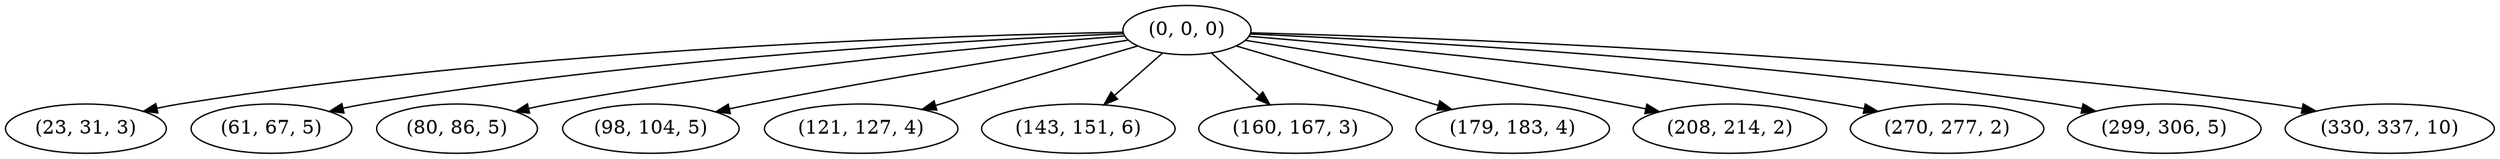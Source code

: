 digraph tree {
    "(0, 0, 0)";
    "(23, 31, 3)";
    "(61, 67, 5)";
    "(80, 86, 5)";
    "(98, 104, 5)";
    "(121, 127, 4)";
    "(143, 151, 6)";
    "(160, 167, 3)";
    "(179, 183, 4)";
    "(208, 214, 2)";
    "(270, 277, 2)";
    "(299, 306, 5)";
    "(330, 337, 10)";
    "(0, 0, 0)" -> "(23, 31, 3)";
    "(0, 0, 0)" -> "(61, 67, 5)";
    "(0, 0, 0)" -> "(80, 86, 5)";
    "(0, 0, 0)" -> "(98, 104, 5)";
    "(0, 0, 0)" -> "(121, 127, 4)";
    "(0, 0, 0)" -> "(143, 151, 6)";
    "(0, 0, 0)" -> "(160, 167, 3)";
    "(0, 0, 0)" -> "(179, 183, 4)";
    "(0, 0, 0)" -> "(208, 214, 2)";
    "(0, 0, 0)" -> "(270, 277, 2)";
    "(0, 0, 0)" -> "(299, 306, 5)";
    "(0, 0, 0)" -> "(330, 337, 10)";
}
